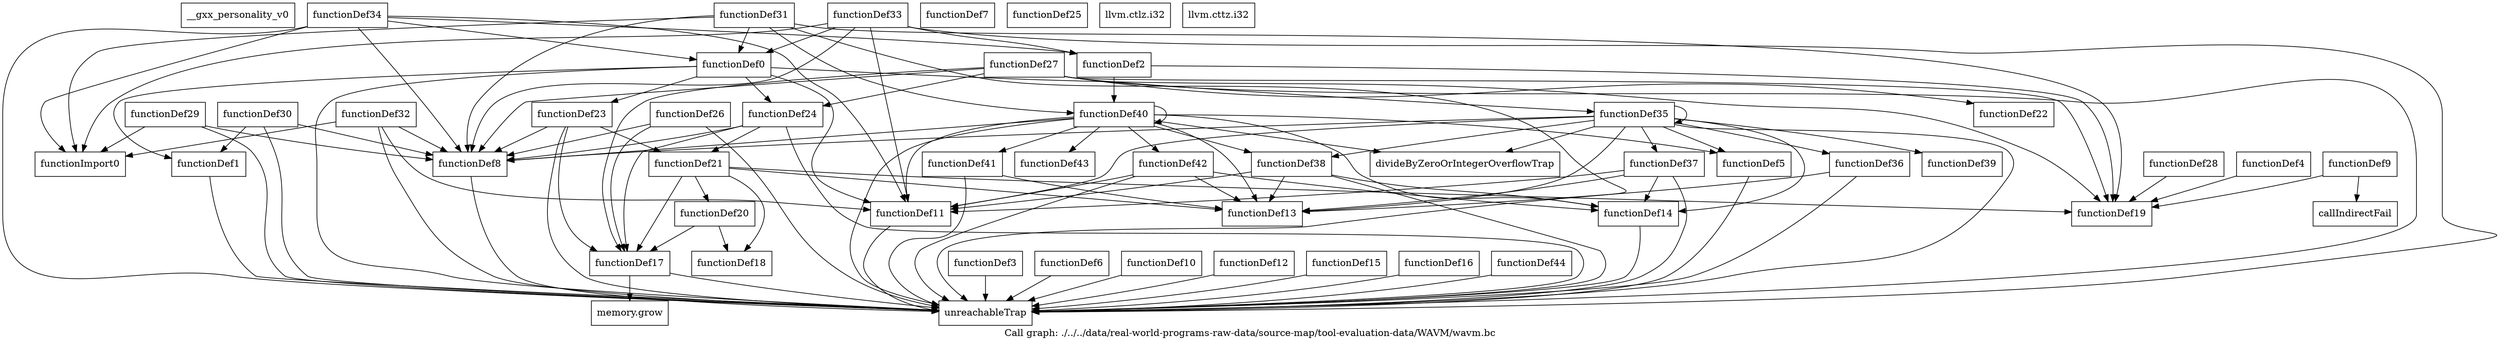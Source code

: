 digraph "Call graph: ./../../data/real-world-programs-raw-data/source-map/tool-evaluation-data/WAVM/wavm.bc" {
	label="Call graph: ./../../data/real-world-programs-raw-data/source-map/tool-evaluation-data/WAVM/wavm.bc";

	Node0x8ca740 [shape=record,label="{__gxx_personality_v0}"];
	Node0x8df620 [shape=record,label="{functionImport0}"];
	Node0x8e16a0 [shape=record,label="{functionDef0}"];
	Node0x8e16a0 -> Node0x8e1720;
	Node0x8e16a0 -> Node0x9fe9d0;
	Node0x8e16a0 -> Node0x9fea50;
	Node0x8e16a0 -> Node0x8f1eb0;
	Node0x8e16a0 -> Node0x9f5840;
	Node0x8e16a0 -> Node0x9f57c0;
	Node0x8e1720 [shape=record,label="{functionDef1}"];
	Node0x8e1720 -> Node0x9f5840;
	Node0x8e26d0 [shape=record,label="{functionDef2}"];
	Node0x8e26d0 -> Node0x8e2750;
	Node0x8e26d0 -> Node0x8f1eb0;
	Node0x8e2800 [shape=record,label="{functionDef3}"];
	Node0x8e2800 -> Node0x9f5840;
	Node0x9fea90 [shape=record,label="{functionDef4}"];
	Node0x9fea90 -> Node0x8f1eb0;
	Node0x9f9660 [shape=record,label="{functionDef9}"];
	Node0x9f9660 -> Node0x9f96e0;
	Node0x9f9660 -> Node0x8f1eb0;
	Node0x9fa090 [shape=record,label="{functionDef17}"];
	Node0x9fa090 -> Node0x9fa110;
	Node0x9fa090 -> Node0x9f5840;
	Node0x9fa960 [shape=record,label="{functionDef28}"];
	Node0x9fa960 -> Node0x8f1eb0;
	Node0x9ef600 [shape=record,label="{functionDef29}"];
	Node0x9ef600 -> Node0x8df620;
	Node0x9ef600 -> Node0x9f95b0;
	Node0x9ef600 -> Node0x9f5840;
	Node0x9ef730 [shape=record,label="{functionDef30}"];
	Node0x9ef730 -> Node0x8e1720;
	Node0x9ef730 -> Node0x9f95b0;
	Node0x9ef730 -> Node0x9f5840;
	Node0x9f9aa0 [shape=record,label="{functionDef31}"];
	Node0x9f9aa0 -> Node0x8e16a0;
	Node0x9f9aa0 -> Node0x9f95b0;
	Node0x9f9aa0 -> Node0x9f5840;
	Node0x9f9aa0 -> Node0x8df620;
	Node0x9f9aa0 -> Node0x8e2750;
	Node0x9f9aa0 -> Node0x8f1eb0;
	Node0x9f9bd0 [shape=record,label="{functionDef32}"];
	Node0x9f9bd0 -> Node0x8df620;
	Node0x9f9bd0 -> Node0x9f95b0;
	Node0x9f9bd0 -> Node0x9f5840;
	Node0x9f9bd0 -> Node0x9f57c0;
	Node0x9f9da0 [shape=record,label="{functionDef33}"];
	Node0x9f9da0 -> Node0x8e16a0;
	Node0x9f9da0 -> Node0x8e26d0;
	Node0x9f9da0 -> Node0x9f5840;
	Node0x9f9da0 -> Node0x9f57c0;
	Node0x9f9da0 -> Node0x9f95b0;
	Node0x9f9da0 -> Node0x8df620;
	Node0x8f1ef0 [shape=record,label="{functionDef5}"];
	Node0x8f1ef0 -> Node0x9f5840;
	Node0x9f91f0 [shape=record,label="{functionDef6}"];
	Node0x9f91f0 -> Node0x9f5840;
	Node0x9f9530 [shape=record,label="{functionDef7}"];
	Node0x9f95b0 [shape=record,label="{functionDef8}"];
	Node0x9f95b0 -> Node0x9f5840;
	Node0x9f9790 [shape=record,label="{functionDef10}"];
	Node0x9f9790 -> Node0x9f5840;
	Node0x9f57c0 [shape=record,label="{functionDef11}"];
	Node0x9f57c0 -> Node0x9f5840;
	Node0x9f9840 [shape=record,label="{functionDef12}"];
	Node0x9f9840 -> Node0x9f5840;
	Node0x9f98f0 [shape=record,label="{functionDef13}"];
	Node0x9f9970 [shape=record,label="{functionDef14}"];
	Node0x9f9970 -> Node0x9f5840;
	Node0x9f9f30 [shape=record,label="{functionDef15}"];
	Node0x9f9f30 -> Node0x9f5840;
	Node0x9f9fe0 [shape=record,label="{functionDef16}"];
	Node0x9f9fe0 -> Node0x9f5840;
	Node0x9fa1c0 [shape=record,label="{functionDef18}"];
	Node0x8f1eb0 [shape=record,label="{functionDef19}"];
	Node0x9fa240 [shape=record,label="{functionDef20}"];
	Node0x9fa240 -> Node0x9fa090;
	Node0x9fa240 -> Node0x9fa1c0;
	Node0x9fa2c0 [shape=record,label="{functionDef21}"];
	Node0x9fa2c0 -> Node0x9fa240;
	Node0x9fa2c0 -> Node0x9f98f0;
	Node0x9fa2c0 -> Node0x8f1eb0;
	Node0x9fa2c0 -> Node0x9fa1c0;
	Node0x9fa2c0 -> Node0x9fa090;
	Node0x9fa540 [shape=record,label="{functionDef22}"];
	Node0x9fe9d0 [shape=record,label="{functionDef23}"];
	Node0x9fe9d0 -> Node0x9fa2c0;
	Node0x9fe9d0 -> Node0x9fa090;
	Node0x9fe9d0 -> Node0x9f95b0;
	Node0x9fe9d0 -> Node0x9f5840;
	Node0x9fea50 [shape=record,label="{functionDef24}"];
	Node0x9fea50 -> Node0x9fa2c0;
	Node0x9fea50 -> Node0x9fa090;
	Node0x9fea50 -> Node0x9f95b0;
	Node0x9fea50 -> Node0x9f5840;
	Node0x9fa860 [shape=record,label="{functionDef25}"];
	Node0x9fa8e0 [shape=record,label="{functionDef26}"];
	Node0x9fa8e0 -> Node0x9fa090;
	Node0x9fa8e0 -> Node0x9f5840;
	Node0x9fa8e0 -> Node0x9f95b0;
	Node0x9eeee0 [shape=record,label="{functionDef27}"];
	Node0x9eeee0 -> Node0x9fa090;
	Node0x9eeee0 -> Node0x9fa540;
	Node0x9eeee0 -> Node0x9eef60;
	Node0x9eeee0 -> Node0x9f5840;
	Node0x9eeee0 -> Node0x9f95b0;
	Node0x9eeee0 -> Node0x8f1eb0;
	Node0x9eeee0 -> Node0x9fea50;
	Node0x9f9e20 [shape=record,label="{functionDef34}"];
	Node0x9f9e20 -> Node0x8e16a0;
	Node0x9f9e20 -> Node0x8e26d0;
	Node0x9f9e20 -> Node0x9f5840;
	Node0x9f9e20 -> Node0x8df620;
	Node0x9f9e20 -> Node0x9f95b0;
	Node0x9f9e20 -> Node0x9f57c0;
	Node0x9eef60 [shape=record,label="{functionDef35}"];
	Node0x9eef60 -> Node0x9f07e0;
	Node0x9eef60 -> Node0x9f0860;
	Node0x9eef60 -> Node0x9f98f0;
	Node0x9eef60 -> Node0x9f9970;
	Node0x9eef60 -> Node0x9f5840;
	Node0x9eef60 -> Node0x9f95b0;
	Node0x9eef60 -> Node0x9f57c0;
	Node0x9eef60 -> Node0x8f1ef0;
	Node0x9eef60 -> Node0x9f1100;
	Node0x9eef60 -> Node0x9f0b70;
	Node0x9eef60 -> Node0x9eef60;
	Node0x9eef60 -> Node0x9f0bf0;
	Node0x9f1100 [shape=record,label="{functionDef36}"];
	Node0x9f1100 -> Node0x9f98f0;
	Node0x9f1100 -> Node0x9f5840;
	Node0x9f0860 [shape=record,label="{functionDef37}"];
	Node0x9f0860 -> Node0x9f98f0;
	Node0x9f0860 -> Node0x9f9970;
	Node0x9f0860 -> Node0x9f5840;
	Node0x9f0860 -> Node0x9f57c0;
	Node0x9f07e0 [shape=record,label="{functionDef38}"];
	Node0x9f07e0 -> Node0x9f98f0;
	Node0x9f07e0 -> Node0x9f9970;
	Node0x9f07e0 -> Node0x9f5840;
	Node0x9f07e0 -> Node0x9f57c0;
	Node0x9f0b70 [shape=record,label="{functionDef39}"];
	Node0x8e2750 [shape=record,label="{functionDef40}"];
	Node0x8e2750 -> Node0x9f07e0;
	Node0x8e2750 -> Node0x9f0e70;
	Node0x8e2750 -> Node0x9f98f0;
	Node0x8e2750 -> Node0x9f9970;
	Node0x8e2750 -> Node0x9f19a0;
	Node0x8e2750 -> Node0x9f5840;
	Node0x8e2750 -> Node0x8f1ef0;
	Node0x8e2750 -> Node0x9f57c0;
	Node0x8e2750 -> Node0x9f95b0;
	Node0x8e2750 -> Node0x9f1410;
	Node0x8e2750 -> Node0x8e2750;
	Node0x8e2750 -> Node0x9f0bf0;
	Node0x9f19a0 [shape=record,label="{functionDef41}"];
	Node0x9f19a0 -> Node0x9f98f0;
	Node0x9f19a0 -> Node0x9f5840;
	Node0x9f0e70 [shape=record,label="{functionDef42}"];
	Node0x9f0e70 -> Node0x9f57c0;
	Node0x9f0e70 -> Node0x9f5840;
	Node0x9f0e70 -> Node0x9f98f0;
	Node0x9f0e70 -> Node0x9f9970;
	Node0x9f1410 [shape=record,label="{functionDef43}"];
	Node0x9f0ef0 [shape=record,label="{functionDef44}"];
	Node0x9f0ef0 -> Node0x9f5840;
	Node0x9f5840 [shape=record,label="{unreachableTrap}"];
	Node0x9f0fa0 [shape=record,label="{llvm.ctlz.i32}"];
	Node0x9f96e0 [shape=record,label="{callIndirectFail}"];
	Node0x9f1050 [shape=record,label="{llvm.cttz.i32}"];
	Node0x9fa110 [shape=record,label="{memory.grow}"];
	Node0x9f0bf0 [shape=record,label="{divideByZeroOrIntegerOverflowTrap}"];
}
